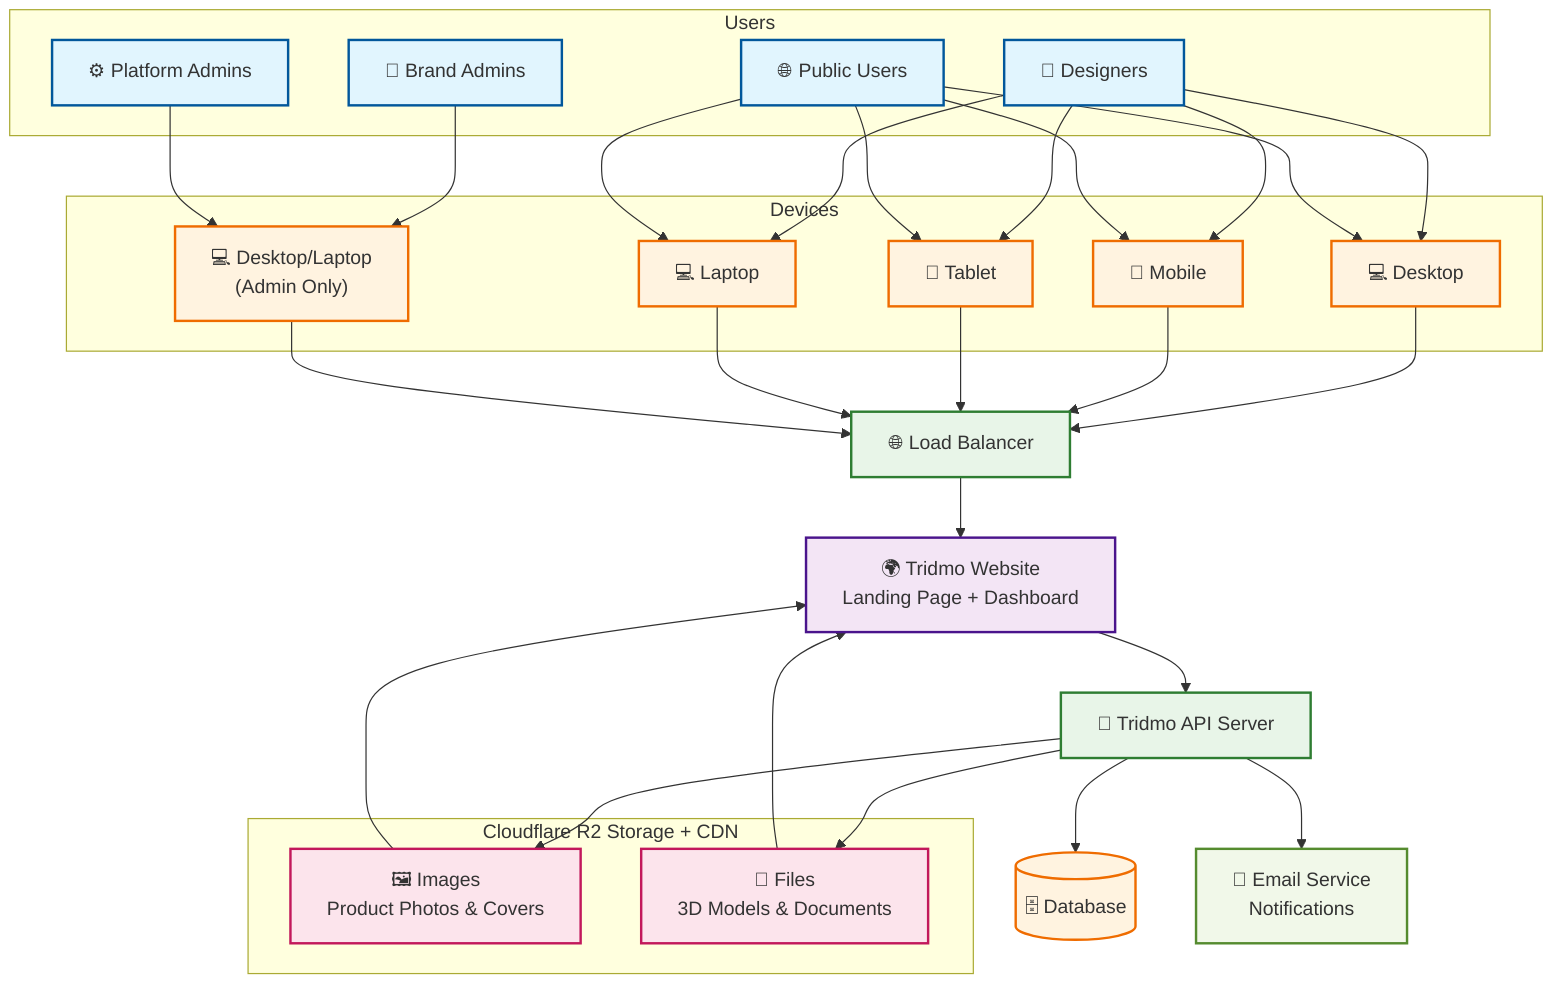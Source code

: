 graph TB
    %% External Users
    subgraph "Users"
        U1["👤 Designers"]
        U2["🏢 Brand Admins"]
        U3["⚙️ Platform Admins"]
        U4["🌐 Public Users"]
    end

    %% Device Types
    subgraph "Devices"
        D1["💻 Desktop"]
        D2["📱 Mobile"]
        D3["📱 Tablet"]
        D4["💻 Laptop"]
        D5["💻 Desktop/Laptop<br/>(Admin Only)"]
    end

    %% Frontend Application
    WEB["🌍 Tridmo Website<br/>Landing Page + Dashboard"]

    %% Load Balancer
    LB["🌐 Load Balancer"]

    %% Main API Server
    API["🚀 Tridmo API Server"]

    %% Database
    DB[("🗄️ Database")]

    %% Cloud Storage (which includes CDN)
    subgraph "Cloudflare R2 Storage + CDN"
        STORAGE_IMG["🖼️ Images<br/>Product Photos & Covers"]
        STORAGE_FILES["📁 Files<br/>3D Models & Documents"]
    end

    %% External Services
    EMAIL["📧 Email Service<br/>Notifications"]

    %% User to Device Connections
    U1 --> D1
    U1 --> D2
    U1 --> D3
    U1 --> D4
    
    U2 --> D5
    U3 --> D5
    
    U4 --> D1
    U4 --> D2
    U4 --> D3
    U4 --> D4

    %% Device to Load Balancer
    D1 --> LB
    D2 --> LB
    D3 --> LB
    D4 --> LB
    D5 --> LB
    
    %% Simple Data Flow
    LB --> WEB
    WEB --> API
    API --> DB
    API --> STORAGE_IMG
    API --> STORAGE_FILES
    API --> EMAIL
    STORAGE_IMG --> WEB
    STORAGE_FILES --> WEB

    %% Styling
    classDef userGroup fill:#e1f5fe,stroke:#01579b,stroke-width:2px
    classDef deviceGroup fill:#fff3e0,stroke:#ef6c00,stroke-width:2px
    classDef frontend fill:#f3e5f5,stroke:#4a148c,stroke-width:2px
    classDef api fill:#e8f5e8,stroke:#2e7d32,stroke-width:2px
    classDef database fill:#fff3e0,stroke:#ef6c00,stroke-width:2px
    classDef storage fill:#fce4ec,stroke:#c2185b,stroke-width:2px
    classDef external fill:#f1f8e9,stroke:#558b2f,stroke-width:2px

    class U1,U2,U3,U4 userGroup
    class D1,D2,D3,D4,D5 deviceGroup
    class WEB frontend
    class LB,API api
    class DB database
    class STORAGE_IMG,STORAGE_FILES storage
    class EMAIL external